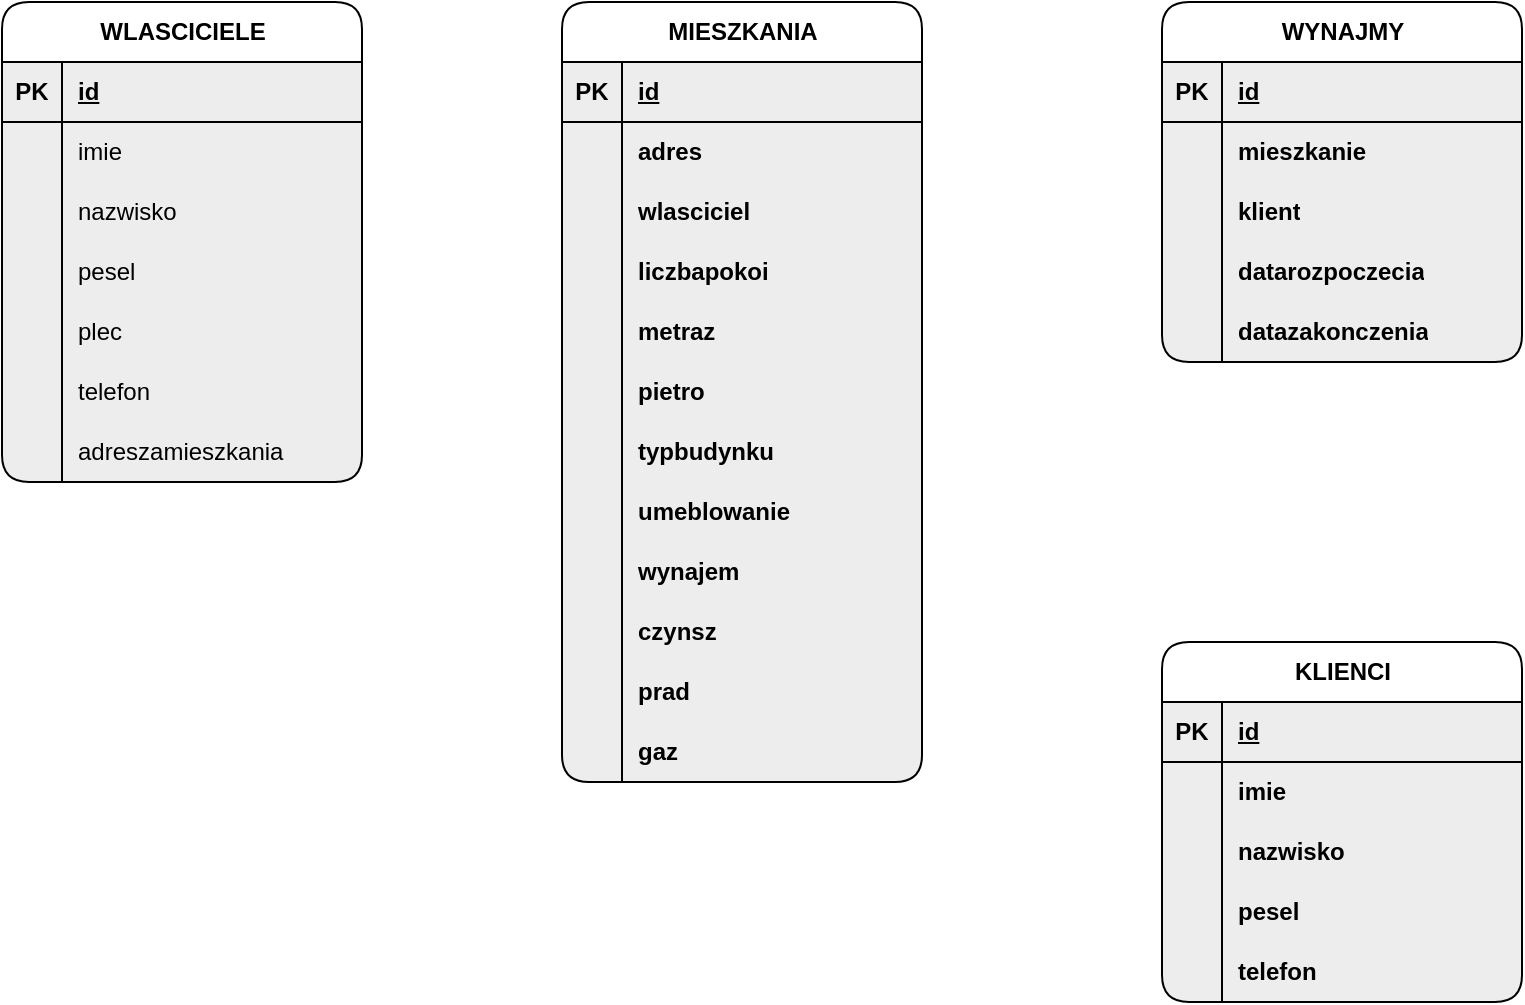 <mxfile version="24.8.8">
  <diagram name="Strona-1" id="fYWe4fWxhQ4K3rVAoaAM">
    <mxGraphModel dx="935" dy="939" grid="1" gridSize="10" guides="1" tooltips="1" connect="1" arrows="1" fold="1" page="1" pageScale="1" pageWidth="827" pageHeight="1169" math="0" shadow="0">
      <root>
        <mxCell id="0" />
        <mxCell id="1" parent="0" />
        <mxCell id="v9sX76WJv8k3gGaXcm15-14" value="WLASCICIELE" style="shape=table;startSize=30;container=1;collapsible=1;childLayout=tableLayout;fixedRows=1;rowLines=0;fontStyle=1;align=center;resizeLast=1;html=1;rounded=1;shadow=0;swimlaneLine=1;swimlaneFillColor=#EDEDED;fillColor=none;" vertex="1" parent="1">
          <mxGeometry x="40" y="40" width="180" height="240" as="geometry" />
        </mxCell>
        <mxCell id="v9sX76WJv8k3gGaXcm15-15" value="" style="shape=tableRow;horizontal=0;startSize=0;swimlaneHead=0;swimlaneBody=0;fillColor=none;collapsible=0;dropTarget=0;points=[[0,0.5],[1,0.5]];portConstraint=eastwest;top=0;left=0;right=0;bottom=1;swimlaneFillColor=#EDEDED;" vertex="1" parent="v9sX76WJv8k3gGaXcm15-14">
          <mxGeometry y="30" width="180" height="30" as="geometry" />
        </mxCell>
        <mxCell id="v9sX76WJv8k3gGaXcm15-16" value="PK" style="shape=partialRectangle;connectable=0;fillColor=none;top=0;left=0;bottom=0;right=0;fontStyle=1;overflow=hidden;whiteSpace=wrap;html=1;swimlaneFillColor=#EDEDED;" vertex="1" parent="v9sX76WJv8k3gGaXcm15-15">
          <mxGeometry width="30" height="30" as="geometry">
            <mxRectangle width="30" height="30" as="alternateBounds" />
          </mxGeometry>
        </mxCell>
        <mxCell id="v9sX76WJv8k3gGaXcm15-17" value="id" style="shape=partialRectangle;connectable=0;fillColor=none;top=0;left=0;bottom=0;right=0;align=left;spacingLeft=6;fontStyle=5;overflow=hidden;whiteSpace=wrap;html=1;swimlaneFillColor=#EDEDED;" vertex="1" parent="v9sX76WJv8k3gGaXcm15-15">
          <mxGeometry x="30" width="150" height="30" as="geometry">
            <mxRectangle width="150" height="30" as="alternateBounds" />
          </mxGeometry>
        </mxCell>
        <mxCell id="v9sX76WJv8k3gGaXcm15-18" value="" style="shape=tableRow;horizontal=0;startSize=0;swimlaneHead=0;swimlaneBody=0;fillColor=none;collapsible=0;dropTarget=0;points=[[0,0.5],[1,0.5]];portConstraint=eastwest;top=0;left=0;right=0;bottom=0;swimlaneFillColor=#EDEDED;" vertex="1" parent="v9sX76WJv8k3gGaXcm15-14">
          <mxGeometry y="60" width="180" height="30" as="geometry" />
        </mxCell>
        <mxCell id="v9sX76WJv8k3gGaXcm15-19" value="" style="shape=partialRectangle;connectable=0;fillColor=none;top=0;left=0;bottom=0;right=0;editable=1;overflow=hidden;whiteSpace=wrap;html=1;swimlaneFillColor=#EDEDED;" vertex="1" parent="v9sX76WJv8k3gGaXcm15-18">
          <mxGeometry width="30" height="30" as="geometry">
            <mxRectangle width="30" height="30" as="alternateBounds" />
          </mxGeometry>
        </mxCell>
        <mxCell id="v9sX76WJv8k3gGaXcm15-20" value="&lt;div&gt;imie&lt;/div&gt;" style="shape=partialRectangle;connectable=0;fillColor=none;top=0;left=0;bottom=0;right=0;align=left;spacingLeft=6;overflow=hidden;whiteSpace=wrap;html=1;swimlaneFillColor=#EDEDED;" vertex="1" parent="v9sX76WJv8k3gGaXcm15-18">
          <mxGeometry x="30" width="150" height="30" as="geometry">
            <mxRectangle width="150" height="30" as="alternateBounds" />
          </mxGeometry>
        </mxCell>
        <mxCell id="v9sX76WJv8k3gGaXcm15-21" value="" style="shape=tableRow;horizontal=0;startSize=0;swimlaneHead=0;swimlaneBody=0;fillColor=none;collapsible=0;dropTarget=0;points=[[0,0.5],[1,0.5]];portConstraint=eastwest;top=0;left=0;right=0;bottom=0;swimlaneFillColor=#EDEDED;" vertex="1" parent="v9sX76WJv8k3gGaXcm15-14">
          <mxGeometry y="90" width="180" height="30" as="geometry" />
        </mxCell>
        <mxCell id="v9sX76WJv8k3gGaXcm15-22" value="" style="shape=partialRectangle;connectable=0;fillColor=none;top=0;left=0;bottom=0;right=0;editable=1;overflow=hidden;whiteSpace=wrap;html=1;swimlaneFillColor=#EDEDED;" vertex="1" parent="v9sX76WJv8k3gGaXcm15-21">
          <mxGeometry width="30" height="30" as="geometry">
            <mxRectangle width="30" height="30" as="alternateBounds" />
          </mxGeometry>
        </mxCell>
        <mxCell id="v9sX76WJv8k3gGaXcm15-23" value="nazwisko" style="shape=partialRectangle;connectable=0;fillColor=none;top=0;left=0;bottom=0;right=0;align=left;spacingLeft=6;overflow=hidden;whiteSpace=wrap;html=1;swimlaneFillColor=#EDEDED;" vertex="1" parent="v9sX76WJv8k3gGaXcm15-21">
          <mxGeometry x="30" width="150" height="30" as="geometry">
            <mxRectangle width="150" height="30" as="alternateBounds" />
          </mxGeometry>
        </mxCell>
        <mxCell id="v9sX76WJv8k3gGaXcm15-42" value="" style="shape=tableRow;horizontal=0;startSize=0;swimlaneHead=0;swimlaneBody=0;fillColor=none;collapsible=0;dropTarget=0;points=[[0,0.5],[1,0.5]];portConstraint=eastwest;top=0;left=0;right=0;bottom=0;swimlaneFillColor=#EDEDED;" vertex="1" parent="v9sX76WJv8k3gGaXcm15-14">
          <mxGeometry y="120" width="180" height="30" as="geometry" />
        </mxCell>
        <mxCell id="v9sX76WJv8k3gGaXcm15-43" value="" style="shape=partialRectangle;connectable=0;fillColor=none;top=0;left=0;bottom=0;right=0;editable=1;overflow=hidden;whiteSpace=wrap;html=1;swimlaneFillColor=#EDEDED;" vertex="1" parent="v9sX76WJv8k3gGaXcm15-42">
          <mxGeometry width="30" height="30" as="geometry">
            <mxRectangle width="30" height="30" as="alternateBounds" />
          </mxGeometry>
        </mxCell>
        <mxCell id="v9sX76WJv8k3gGaXcm15-44" value="pesel" style="shape=partialRectangle;connectable=0;fillColor=none;top=0;left=0;bottom=0;right=0;align=left;spacingLeft=6;overflow=hidden;whiteSpace=wrap;html=1;swimlaneFillColor=#EDEDED;" vertex="1" parent="v9sX76WJv8k3gGaXcm15-42">
          <mxGeometry x="30" width="150" height="30" as="geometry">
            <mxRectangle width="150" height="30" as="alternateBounds" />
          </mxGeometry>
        </mxCell>
        <mxCell id="v9sX76WJv8k3gGaXcm15-45" value="" style="shape=tableRow;horizontal=0;startSize=0;swimlaneHead=0;swimlaneBody=0;fillColor=none;collapsible=0;dropTarget=0;points=[[0,0.5],[1,0.5]];portConstraint=eastwest;top=0;left=0;right=0;bottom=0;swimlaneFillColor=#EDEDED;" vertex="1" parent="v9sX76WJv8k3gGaXcm15-14">
          <mxGeometry y="150" width="180" height="30" as="geometry" />
        </mxCell>
        <mxCell id="v9sX76WJv8k3gGaXcm15-46" value="" style="shape=partialRectangle;connectable=0;fillColor=none;top=0;left=0;bottom=0;right=0;editable=1;overflow=hidden;whiteSpace=wrap;html=1;swimlaneFillColor=#EDEDED;" vertex="1" parent="v9sX76WJv8k3gGaXcm15-45">
          <mxGeometry width="30" height="30" as="geometry">
            <mxRectangle width="30" height="30" as="alternateBounds" />
          </mxGeometry>
        </mxCell>
        <mxCell id="v9sX76WJv8k3gGaXcm15-47" value="plec" style="shape=partialRectangle;connectable=0;fillColor=none;top=0;left=0;bottom=0;right=0;align=left;spacingLeft=6;overflow=hidden;whiteSpace=wrap;html=1;swimlaneFillColor=#EDEDED;" vertex="1" parent="v9sX76WJv8k3gGaXcm15-45">
          <mxGeometry x="30" width="150" height="30" as="geometry">
            <mxRectangle width="150" height="30" as="alternateBounds" />
          </mxGeometry>
        </mxCell>
        <mxCell id="v9sX76WJv8k3gGaXcm15-48" value="" style="shape=tableRow;horizontal=0;startSize=0;swimlaneHead=0;swimlaneBody=0;fillColor=none;collapsible=0;dropTarget=0;points=[[0,0.5],[1,0.5]];portConstraint=eastwest;top=0;left=0;right=0;bottom=0;swimlaneFillColor=#EDEDED;" vertex="1" parent="v9sX76WJv8k3gGaXcm15-14">
          <mxGeometry y="180" width="180" height="30" as="geometry" />
        </mxCell>
        <mxCell id="v9sX76WJv8k3gGaXcm15-49" value="" style="shape=partialRectangle;connectable=0;fillColor=none;top=0;left=0;bottom=0;right=0;editable=1;overflow=hidden;whiteSpace=wrap;html=1;swimlaneFillColor=#EDEDED;" vertex="1" parent="v9sX76WJv8k3gGaXcm15-48">
          <mxGeometry width="30" height="30" as="geometry">
            <mxRectangle width="30" height="30" as="alternateBounds" />
          </mxGeometry>
        </mxCell>
        <mxCell id="v9sX76WJv8k3gGaXcm15-50" value="telefon" style="shape=partialRectangle;connectable=0;fillColor=none;top=0;left=0;bottom=0;right=0;align=left;spacingLeft=6;overflow=hidden;whiteSpace=wrap;html=1;swimlaneFillColor=#EDEDED;" vertex="1" parent="v9sX76WJv8k3gGaXcm15-48">
          <mxGeometry x="30" width="150" height="30" as="geometry">
            <mxRectangle width="150" height="30" as="alternateBounds" />
          </mxGeometry>
        </mxCell>
        <mxCell id="v9sX76WJv8k3gGaXcm15-24" value="" style="shape=tableRow;horizontal=0;startSize=0;swimlaneHead=0;swimlaneBody=0;fillColor=none;collapsible=0;dropTarget=0;points=[[0,0.5],[1,0.5]];portConstraint=eastwest;top=0;left=0;right=0;bottom=0;swimlaneFillColor=#EDEDED;" vertex="1" parent="v9sX76WJv8k3gGaXcm15-14">
          <mxGeometry y="210" width="180" height="30" as="geometry" />
        </mxCell>
        <mxCell id="v9sX76WJv8k3gGaXcm15-25" value="" style="shape=partialRectangle;connectable=0;fillColor=none;top=0;left=0;bottom=0;right=0;editable=1;overflow=hidden;whiteSpace=wrap;html=1;swimlaneFillColor=#EDEDED;" vertex="1" parent="v9sX76WJv8k3gGaXcm15-24">
          <mxGeometry width="30" height="30" as="geometry">
            <mxRectangle width="30" height="30" as="alternateBounds" />
          </mxGeometry>
        </mxCell>
        <mxCell id="v9sX76WJv8k3gGaXcm15-26" value="adreszamieszkania" style="shape=partialRectangle;connectable=0;fillColor=none;top=0;left=0;bottom=0;right=0;align=left;spacingLeft=6;overflow=hidden;whiteSpace=wrap;html=1;swimlaneFillColor=#EDEDED;" vertex="1" parent="v9sX76WJv8k3gGaXcm15-24">
          <mxGeometry x="30" width="150" height="30" as="geometry">
            <mxRectangle width="150" height="30" as="alternateBounds" />
          </mxGeometry>
        </mxCell>
        <mxCell id="v9sX76WJv8k3gGaXcm15-51" value="KLIENCI" style="shape=table;startSize=30;container=1;collapsible=1;childLayout=tableLayout;fixedRows=1;rowLines=0;fontStyle=1;align=center;resizeLast=1;html=1;rounded=1;shadow=0;strokeColor=default;verticalAlign=middle;swimlaneFillColor=#EDEDED;fontFamily=Helvetica;fontSize=12;fontColor=default;fillColor=none;" vertex="1" parent="1">
          <mxGeometry x="620" y="360" width="180" height="180" as="geometry" />
        </mxCell>
        <mxCell id="v9sX76WJv8k3gGaXcm15-52" value="" style="shape=tableRow;horizontal=0;startSize=0;swimlaneHead=0;swimlaneBody=0;fillColor=none;collapsible=0;dropTarget=0;points=[[0,0.5],[1,0.5]];portConstraint=eastwest;top=0;left=0;right=0;bottom=1;rounded=1;shadow=0;strokeColor=default;align=center;verticalAlign=middle;swimlaneFillColor=#EDEDED;fontFamily=Helvetica;fontSize=12;fontColor=default;fontStyle=1;" vertex="1" parent="v9sX76WJv8k3gGaXcm15-51">
          <mxGeometry y="30" width="180" height="30" as="geometry" />
        </mxCell>
        <mxCell id="v9sX76WJv8k3gGaXcm15-53" value="PK" style="shape=partialRectangle;connectable=0;fillColor=none;top=0;left=0;bottom=0;right=0;fontStyle=1;overflow=hidden;whiteSpace=wrap;html=1;rounded=1;shadow=0;strokeColor=default;align=center;verticalAlign=middle;swimlaneFillColor=#EDEDED;fontFamily=Helvetica;fontSize=12;fontColor=default;" vertex="1" parent="v9sX76WJv8k3gGaXcm15-52">
          <mxGeometry width="30" height="30" as="geometry">
            <mxRectangle width="30" height="30" as="alternateBounds" />
          </mxGeometry>
        </mxCell>
        <mxCell id="v9sX76WJv8k3gGaXcm15-54" value="id" style="shape=partialRectangle;connectable=0;fillColor=none;top=0;left=0;bottom=0;right=0;align=left;spacingLeft=6;fontStyle=5;overflow=hidden;whiteSpace=wrap;html=1;rounded=1;shadow=0;strokeColor=default;verticalAlign=middle;swimlaneFillColor=#EDEDED;fontFamily=Helvetica;fontSize=12;fontColor=default;" vertex="1" parent="v9sX76WJv8k3gGaXcm15-52">
          <mxGeometry x="30" width="150" height="30" as="geometry">
            <mxRectangle width="150" height="30" as="alternateBounds" />
          </mxGeometry>
        </mxCell>
        <mxCell id="v9sX76WJv8k3gGaXcm15-55" value="" style="shape=tableRow;horizontal=0;startSize=0;swimlaneHead=0;swimlaneBody=0;fillColor=none;collapsible=0;dropTarget=0;points=[[0,0.5],[1,0.5]];portConstraint=eastwest;top=0;left=0;right=0;bottom=0;rounded=1;shadow=0;strokeColor=default;align=center;verticalAlign=middle;swimlaneFillColor=#EDEDED;fontFamily=Helvetica;fontSize=12;fontColor=default;fontStyle=1;" vertex="1" parent="v9sX76WJv8k3gGaXcm15-51">
          <mxGeometry y="60" width="180" height="30" as="geometry" />
        </mxCell>
        <mxCell id="v9sX76WJv8k3gGaXcm15-56" value="" style="shape=partialRectangle;connectable=0;fillColor=none;top=0;left=0;bottom=0;right=0;editable=1;overflow=hidden;whiteSpace=wrap;html=1;rounded=1;shadow=0;strokeColor=default;align=center;verticalAlign=middle;swimlaneFillColor=#EDEDED;fontFamily=Helvetica;fontSize=12;fontColor=default;fontStyle=1;" vertex="1" parent="v9sX76WJv8k3gGaXcm15-55">
          <mxGeometry width="30" height="30" as="geometry">
            <mxRectangle width="30" height="30" as="alternateBounds" />
          </mxGeometry>
        </mxCell>
        <mxCell id="v9sX76WJv8k3gGaXcm15-57" value="imie" style="shape=partialRectangle;connectable=0;fillColor=none;top=0;left=0;bottom=0;right=0;align=left;spacingLeft=6;overflow=hidden;whiteSpace=wrap;html=1;rounded=1;shadow=0;strokeColor=default;verticalAlign=middle;swimlaneFillColor=#EDEDED;fontFamily=Helvetica;fontSize=12;fontColor=default;fontStyle=1;" vertex="1" parent="v9sX76WJv8k3gGaXcm15-55">
          <mxGeometry x="30" width="150" height="30" as="geometry">
            <mxRectangle width="150" height="30" as="alternateBounds" />
          </mxGeometry>
        </mxCell>
        <mxCell id="v9sX76WJv8k3gGaXcm15-58" value="" style="shape=tableRow;horizontal=0;startSize=0;swimlaneHead=0;swimlaneBody=0;fillColor=none;collapsible=0;dropTarget=0;points=[[0,0.5],[1,0.5]];portConstraint=eastwest;top=0;left=0;right=0;bottom=0;rounded=1;shadow=0;strokeColor=default;align=center;verticalAlign=middle;swimlaneFillColor=#EDEDED;fontFamily=Helvetica;fontSize=12;fontColor=default;fontStyle=1;" vertex="1" parent="v9sX76WJv8k3gGaXcm15-51">
          <mxGeometry y="90" width="180" height="30" as="geometry" />
        </mxCell>
        <mxCell id="v9sX76WJv8k3gGaXcm15-59" value="" style="shape=partialRectangle;connectable=0;fillColor=none;top=0;left=0;bottom=0;right=0;editable=1;overflow=hidden;whiteSpace=wrap;html=1;rounded=1;shadow=0;strokeColor=default;align=center;verticalAlign=middle;swimlaneFillColor=#EDEDED;fontFamily=Helvetica;fontSize=12;fontColor=default;fontStyle=1;" vertex="1" parent="v9sX76WJv8k3gGaXcm15-58">
          <mxGeometry width="30" height="30" as="geometry">
            <mxRectangle width="30" height="30" as="alternateBounds" />
          </mxGeometry>
        </mxCell>
        <mxCell id="v9sX76WJv8k3gGaXcm15-60" value="nazwisko" style="shape=partialRectangle;connectable=0;fillColor=none;top=0;left=0;bottom=0;right=0;align=left;spacingLeft=6;overflow=hidden;whiteSpace=wrap;html=1;rounded=1;shadow=0;strokeColor=default;verticalAlign=middle;swimlaneFillColor=#EDEDED;fontFamily=Helvetica;fontSize=12;fontColor=default;fontStyle=1;" vertex="1" parent="v9sX76WJv8k3gGaXcm15-58">
          <mxGeometry x="30" width="150" height="30" as="geometry">
            <mxRectangle width="150" height="30" as="alternateBounds" />
          </mxGeometry>
        </mxCell>
        <mxCell id="v9sX76WJv8k3gGaXcm15-64" value="" style="shape=tableRow;horizontal=0;startSize=0;swimlaneHead=0;swimlaneBody=0;fillColor=none;collapsible=0;dropTarget=0;points=[[0,0.5],[1,0.5]];portConstraint=eastwest;top=0;left=0;right=0;bottom=0;rounded=1;shadow=0;strokeColor=default;align=center;verticalAlign=middle;swimlaneFillColor=#EDEDED;fontFamily=Helvetica;fontSize=12;fontColor=default;fontStyle=1;" vertex="1" parent="v9sX76WJv8k3gGaXcm15-51">
          <mxGeometry y="120" width="180" height="30" as="geometry" />
        </mxCell>
        <mxCell id="v9sX76WJv8k3gGaXcm15-65" value="" style="shape=partialRectangle;connectable=0;fillColor=none;top=0;left=0;bottom=0;right=0;editable=1;overflow=hidden;whiteSpace=wrap;html=1;rounded=1;shadow=0;strokeColor=default;align=center;verticalAlign=middle;swimlaneFillColor=#EDEDED;fontFamily=Helvetica;fontSize=12;fontColor=default;fontStyle=1;" vertex="1" parent="v9sX76WJv8k3gGaXcm15-64">
          <mxGeometry width="30" height="30" as="geometry">
            <mxRectangle width="30" height="30" as="alternateBounds" />
          </mxGeometry>
        </mxCell>
        <mxCell id="v9sX76WJv8k3gGaXcm15-66" value="pesel" style="shape=partialRectangle;connectable=0;fillColor=none;top=0;left=0;bottom=0;right=0;align=left;spacingLeft=6;overflow=hidden;whiteSpace=wrap;html=1;rounded=1;shadow=0;strokeColor=default;verticalAlign=middle;swimlaneFillColor=#EDEDED;fontFamily=Helvetica;fontSize=12;fontColor=default;fontStyle=1;" vertex="1" parent="v9sX76WJv8k3gGaXcm15-64">
          <mxGeometry x="30" width="150" height="30" as="geometry">
            <mxRectangle width="150" height="30" as="alternateBounds" />
          </mxGeometry>
        </mxCell>
        <mxCell id="v9sX76WJv8k3gGaXcm15-61" value="" style="shape=tableRow;horizontal=0;startSize=0;swimlaneHead=0;swimlaneBody=0;fillColor=none;collapsible=0;dropTarget=0;points=[[0,0.5],[1,0.5]];portConstraint=eastwest;top=0;left=0;right=0;bottom=0;rounded=1;shadow=0;strokeColor=default;align=center;verticalAlign=middle;swimlaneFillColor=#EDEDED;fontFamily=Helvetica;fontSize=12;fontColor=default;fontStyle=1;" vertex="1" parent="v9sX76WJv8k3gGaXcm15-51">
          <mxGeometry y="150" width="180" height="30" as="geometry" />
        </mxCell>
        <mxCell id="v9sX76WJv8k3gGaXcm15-62" value="" style="shape=partialRectangle;connectable=0;fillColor=none;top=0;left=0;bottom=0;right=0;editable=1;overflow=hidden;whiteSpace=wrap;html=1;rounded=1;shadow=0;strokeColor=default;align=center;verticalAlign=middle;swimlaneFillColor=#EDEDED;fontFamily=Helvetica;fontSize=12;fontColor=default;fontStyle=1;" vertex="1" parent="v9sX76WJv8k3gGaXcm15-61">
          <mxGeometry width="30" height="30" as="geometry">
            <mxRectangle width="30" height="30" as="alternateBounds" />
          </mxGeometry>
        </mxCell>
        <mxCell id="v9sX76WJv8k3gGaXcm15-63" value="telefon" style="shape=partialRectangle;connectable=0;fillColor=none;top=0;left=0;bottom=0;right=0;align=left;spacingLeft=6;overflow=hidden;whiteSpace=wrap;html=1;rounded=1;shadow=0;strokeColor=default;verticalAlign=middle;swimlaneFillColor=#EDEDED;fontFamily=Helvetica;fontSize=12;fontColor=default;fontStyle=1;" vertex="1" parent="v9sX76WJv8k3gGaXcm15-61">
          <mxGeometry x="30" width="150" height="30" as="geometry">
            <mxRectangle width="150" height="30" as="alternateBounds" />
          </mxGeometry>
        </mxCell>
        <mxCell id="v9sX76WJv8k3gGaXcm15-123" value="MIESZKANIA" style="shape=table;startSize=30;container=1;collapsible=1;childLayout=tableLayout;fixedRows=1;rowLines=0;fontStyle=1;align=center;resizeLast=1;html=1;rounded=1;shadow=0;strokeColor=default;verticalAlign=middle;swimlaneFillColor=#EDEDED;fontFamily=Helvetica;fontSize=12;fontColor=default;fillColor=none;" vertex="1" parent="1">
          <mxGeometry x="320" y="40" width="180" height="390" as="geometry" />
        </mxCell>
        <mxCell id="v9sX76WJv8k3gGaXcm15-124" value="" style="shape=tableRow;horizontal=0;startSize=0;swimlaneHead=0;swimlaneBody=0;fillColor=none;collapsible=0;dropTarget=0;points=[[0,0.5],[1,0.5]];portConstraint=eastwest;top=0;left=0;right=0;bottom=1;rounded=1;shadow=0;strokeColor=default;align=center;verticalAlign=middle;swimlaneFillColor=#EDEDED;fontFamily=Helvetica;fontSize=12;fontColor=default;fontStyle=1;" vertex="1" parent="v9sX76WJv8k3gGaXcm15-123">
          <mxGeometry y="30" width="180" height="30" as="geometry" />
        </mxCell>
        <mxCell id="v9sX76WJv8k3gGaXcm15-125" value="PK" style="shape=partialRectangle;connectable=0;fillColor=none;top=0;left=0;bottom=0;right=0;fontStyle=1;overflow=hidden;whiteSpace=wrap;html=1;rounded=1;shadow=0;strokeColor=default;align=center;verticalAlign=middle;swimlaneFillColor=#EDEDED;fontFamily=Helvetica;fontSize=12;fontColor=default;" vertex="1" parent="v9sX76WJv8k3gGaXcm15-124">
          <mxGeometry width="30" height="30" as="geometry">
            <mxRectangle width="30" height="30" as="alternateBounds" />
          </mxGeometry>
        </mxCell>
        <mxCell id="v9sX76WJv8k3gGaXcm15-126" value="id" style="shape=partialRectangle;connectable=0;fillColor=none;top=0;left=0;bottom=0;right=0;align=left;spacingLeft=6;fontStyle=5;overflow=hidden;whiteSpace=wrap;html=1;rounded=1;shadow=0;strokeColor=default;verticalAlign=middle;swimlaneFillColor=#EDEDED;fontFamily=Helvetica;fontSize=12;fontColor=default;" vertex="1" parent="v9sX76WJv8k3gGaXcm15-124">
          <mxGeometry x="30" width="150" height="30" as="geometry">
            <mxRectangle width="150" height="30" as="alternateBounds" />
          </mxGeometry>
        </mxCell>
        <mxCell id="v9sX76WJv8k3gGaXcm15-127" value="" style="shape=tableRow;horizontal=0;startSize=0;swimlaneHead=0;swimlaneBody=0;fillColor=none;collapsible=0;dropTarget=0;points=[[0,0.5],[1,0.5]];portConstraint=eastwest;top=0;left=0;right=0;bottom=0;rounded=1;shadow=0;strokeColor=default;align=center;verticalAlign=middle;swimlaneFillColor=#EDEDED;fontFamily=Helvetica;fontSize=12;fontColor=default;fontStyle=1;" vertex="1" parent="v9sX76WJv8k3gGaXcm15-123">
          <mxGeometry y="60" width="180" height="30" as="geometry" />
        </mxCell>
        <mxCell id="v9sX76WJv8k3gGaXcm15-128" value="" style="shape=partialRectangle;connectable=0;fillColor=none;top=0;left=0;bottom=0;right=0;editable=1;overflow=hidden;whiteSpace=wrap;html=1;rounded=1;shadow=0;strokeColor=default;align=center;verticalAlign=middle;swimlaneFillColor=#EDEDED;fontFamily=Helvetica;fontSize=12;fontColor=default;fontStyle=1;" vertex="1" parent="v9sX76WJv8k3gGaXcm15-127">
          <mxGeometry width="30" height="30" as="geometry">
            <mxRectangle width="30" height="30" as="alternateBounds" />
          </mxGeometry>
        </mxCell>
        <mxCell id="v9sX76WJv8k3gGaXcm15-129" value="adres" style="shape=partialRectangle;connectable=0;fillColor=none;top=0;left=0;bottom=0;right=0;align=left;spacingLeft=6;overflow=hidden;whiteSpace=wrap;html=1;rounded=1;shadow=0;strokeColor=default;verticalAlign=middle;swimlaneFillColor=#EDEDED;fontFamily=Helvetica;fontSize=12;fontColor=default;fontStyle=1;" vertex="1" parent="v9sX76WJv8k3gGaXcm15-127">
          <mxGeometry x="30" width="150" height="30" as="geometry">
            <mxRectangle width="150" height="30" as="alternateBounds" />
          </mxGeometry>
        </mxCell>
        <mxCell id="v9sX76WJv8k3gGaXcm15-174" value="" style="shape=tableRow;horizontal=0;startSize=0;swimlaneHead=0;swimlaneBody=0;fillColor=none;collapsible=0;dropTarget=0;points=[[0,0.5],[1,0.5]];portConstraint=eastwest;top=0;left=0;right=0;bottom=0;rounded=1;shadow=0;strokeColor=default;align=center;verticalAlign=middle;swimlaneFillColor=#EDEDED;fontFamily=Helvetica;fontSize=12;fontColor=default;fontStyle=1;" vertex="1" parent="v9sX76WJv8k3gGaXcm15-123">
          <mxGeometry y="90" width="180" height="30" as="geometry" />
        </mxCell>
        <mxCell id="v9sX76WJv8k3gGaXcm15-175" value="" style="shape=partialRectangle;connectable=0;fillColor=none;top=0;left=0;bottom=0;right=0;editable=1;overflow=hidden;whiteSpace=wrap;html=1;rounded=1;shadow=0;strokeColor=default;align=center;verticalAlign=middle;swimlaneFillColor=#EDEDED;fontFamily=Helvetica;fontSize=12;fontColor=default;fontStyle=1;" vertex="1" parent="v9sX76WJv8k3gGaXcm15-174">
          <mxGeometry width="30" height="30" as="geometry">
            <mxRectangle width="30" height="30" as="alternateBounds" />
          </mxGeometry>
        </mxCell>
        <mxCell id="v9sX76WJv8k3gGaXcm15-176" value="wlasciciel" style="shape=partialRectangle;connectable=0;fillColor=none;top=0;left=0;bottom=0;right=0;align=left;spacingLeft=6;overflow=hidden;whiteSpace=wrap;html=1;rounded=1;shadow=0;strokeColor=default;verticalAlign=middle;swimlaneFillColor=#EDEDED;fontFamily=Helvetica;fontSize=12;fontColor=default;fontStyle=1;" vertex="1" parent="v9sX76WJv8k3gGaXcm15-174">
          <mxGeometry x="30" width="150" height="30" as="geometry">
            <mxRectangle width="150" height="30" as="alternateBounds" />
          </mxGeometry>
        </mxCell>
        <mxCell id="v9sX76WJv8k3gGaXcm15-130" value="" style="shape=tableRow;horizontal=0;startSize=0;swimlaneHead=0;swimlaneBody=0;fillColor=none;collapsible=0;dropTarget=0;points=[[0,0.5],[1,0.5]];portConstraint=eastwest;top=0;left=0;right=0;bottom=0;rounded=1;shadow=0;strokeColor=default;align=center;verticalAlign=middle;swimlaneFillColor=#EDEDED;fontFamily=Helvetica;fontSize=12;fontColor=default;fontStyle=1;" vertex="1" parent="v9sX76WJv8k3gGaXcm15-123">
          <mxGeometry y="120" width="180" height="30" as="geometry" />
        </mxCell>
        <mxCell id="v9sX76WJv8k3gGaXcm15-131" value="" style="shape=partialRectangle;connectable=0;fillColor=none;top=0;left=0;bottom=0;right=0;editable=1;overflow=hidden;whiteSpace=wrap;html=1;rounded=1;shadow=0;strokeColor=default;align=center;verticalAlign=middle;swimlaneFillColor=#EDEDED;fontFamily=Helvetica;fontSize=12;fontColor=default;fontStyle=1;" vertex="1" parent="v9sX76WJv8k3gGaXcm15-130">
          <mxGeometry width="30" height="30" as="geometry">
            <mxRectangle width="30" height="30" as="alternateBounds" />
          </mxGeometry>
        </mxCell>
        <mxCell id="v9sX76WJv8k3gGaXcm15-132" value="liczbapokoi" style="shape=partialRectangle;connectable=0;fillColor=none;top=0;left=0;bottom=0;right=0;align=left;spacingLeft=6;overflow=hidden;whiteSpace=wrap;html=1;rounded=1;shadow=0;strokeColor=default;verticalAlign=middle;swimlaneFillColor=#EDEDED;fontFamily=Helvetica;fontSize=12;fontColor=default;fontStyle=1;" vertex="1" parent="v9sX76WJv8k3gGaXcm15-130">
          <mxGeometry x="30" width="150" height="30" as="geometry">
            <mxRectangle width="150" height="30" as="alternateBounds" />
          </mxGeometry>
        </mxCell>
        <mxCell id="v9sX76WJv8k3gGaXcm15-133" value="" style="shape=tableRow;horizontal=0;startSize=0;swimlaneHead=0;swimlaneBody=0;fillColor=none;collapsible=0;dropTarget=0;points=[[0,0.5],[1,0.5]];portConstraint=eastwest;top=0;left=0;right=0;bottom=0;rounded=1;shadow=0;strokeColor=default;align=center;verticalAlign=middle;swimlaneFillColor=#EDEDED;fontFamily=Helvetica;fontSize=12;fontColor=default;fontStyle=1;" vertex="1" parent="v9sX76WJv8k3gGaXcm15-123">
          <mxGeometry y="150" width="180" height="30" as="geometry" />
        </mxCell>
        <mxCell id="v9sX76WJv8k3gGaXcm15-134" value="" style="shape=partialRectangle;connectable=0;fillColor=none;top=0;left=0;bottom=0;right=0;editable=1;overflow=hidden;whiteSpace=wrap;html=1;rounded=1;shadow=0;strokeColor=default;align=center;verticalAlign=middle;swimlaneFillColor=#EDEDED;fontFamily=Helvetica;fontSize=12;fontColor=default;fontStyle=1;" vertex="1" parent="v9sX76WJv8k3gGaXcm15-133">
          <mxGeometry width="30" height="30" as="geometry">
            <mxRectangle width="30" height="30" as="alternateBounds" />
          </mxGeometry>
        </mxCell>
        <mxCell id="v9sX76WJv8k3gGaXcm15-135" value="metraz" style="shape=partialRectangle;connectable=0;fillColor=none;top=0;left=0;bottom=0;right=0;align=left;spacingLeft=6;overflow=hidden;whiteSpace=wrap;html=1;rounded=1;shadow=0;strokeColor=default;verticalAlign=middle;swimlaneFillColor=#EDEDED;fontFamily=Helvetica;fontSize=12;fontColor=default;fontStyle=1;" vertex="1" parent="v9sX76WJv8k3gGaXcm15-133">
          <mxGeometry x="30" width="150" height="30" as="geometry">
            <mxRectangle width="150" height="30" as="alternateBounds" />
          </mxGeometry>
        </mxCell>
        <mxCell id="v9sX76WJv8k3gGaXcm15-137" value="" style="shape=tableRow;horizontal=0;startSize=0;swimlaneHead=0;swimlaneBody=0;fillColor=none;collapsible=0;dropTarget=0;points=[[0,0.5],[1,0.5]];portConstraint=eastwest;top=0;left=0;right=0;bottom=0;rounded=1;shadow=0;strokeColor=default;align=center;verticalAlign=middle;swimlaneFillColor=#EDEDED;fontFamily=Helvetica;fontSize=12;fontColor=default;fontStyle=1;" vertex="1" parent="v9sX76WJv8k3gGaXcm15-123">
          <mxGeometry y="180" width="180" height="30" as="geometry" />
        </mxCell>
        <mxCell id="v9sX76WJv8k3gGaXcm15-138" value="" style="shape=partialRectangle;connectable=0;fillColor=none;top=0;left=0;bottom=0;right=0;editable=1;overflow=hidden;whiteSpace=wrap;html=1;rounded=1;shadow=0;strokeColor=default;align=center;verticalAlign=middle;swimlaneFillColor=#EDEDED;fontFamily=Helvetica;fontSize=12;fontColor=default;fontStyle=1;" vertex="1" parent="v9sX76WJv8k3gGaXcm15-137">
          <mxGeometry width="30" height="30" as="geometry">
            <mxRectangle width="30" height="30" as="alternateBounds" />
          </mxGeometry>
        </mxCell>
        <mxCell id="v9sX76WJv8k3gGaXcm15-139" value="pietro" style="shape=partialRectangle;connectable=0;fillColor=none;top=0;left=0;bottom=0;right=0;align=left;spacingLeft=6;overflow=hidden;whiteSpace=wrap;html=1;rounded=1;shadow=0;strokeColor=default;verticalAlign=middle;swimlaneFillColor=#EDEDED;fontFamily=Helvetica;fontSize=12;fontColor=default;fontStyle=1;" vertex="1" parent="v9sX76WJv8k3gGaXcm15-137">
          <mxGeometry x="30" width="150" height="30" as="geometry">
            <mxRectangle width="150" height="30" as="alternateBounds" />
          </mxGeometry>
        </mxCell>
        <mxCell id="v9sX76WJv8k3gGaXcm15-140" value="" style="shape=tableRow;horizontal=0;startSize=0;swimlaneHead=0;swimlaneBody=0;fillColor=none;collapsible=0;dropTarget=0;points=[[0,0.5],[1,0.5]];portConstraint=eastwest;top=0;left=0;right=0;bottom=0;rounded=1;shadow=0;strokeColor=default;align=center;verticalAlign=middle;swimlaneFillColor=#EDEDED;fontFamily=Helvetica;fontSize=12;fontColor=default;fontStyle=1;" vertex="1" parent="v9sX76WJv8k3gGaXcm15-123">
          <mxGeometry y="210" width="180" height="30" as="geometry" />
        </mxCell>
        <mxCell id="v9sX76WJv8k3gGaXcm15-141" value="" style="shape=partialRectangle;connectable=0;fillColor=none;top=0;left=0;bottom=0;right=0;editable=1;overflow=hidden;whiteSpace=wrap;html=1;rounded=1;shadow=0;strokeColor=default;align=center;verticalAlign=middle;swimlaneFillColor=#EDEDED;fontFamily=Helvetica;fontSize=12;fontColor=default;fontStyle=1;" vertex="1" parent="v9sX76WJv8k3gGaXcm15-140">
          <mxGeometry width="30" height="30" as="geometry">
            <mxRectangle width="30" height="30" as="alternateBounds" />
          </mxGeometry>
        </mxCell>
        <mxCell id="v9sX76WJv8k3gGaXcm15-142" value="typbudynku" style="shape=partialRectangle;connectable=0;fillColor=none;top=0;left=0;bottom=0;right=0;align=left;spacingLeft=6;overflow=hidden;whiteSpace=wrap;html=1;rounded=1;shadow=0;strokeColor=default;verticalAlign=middle;swimlaneFillColor=#EDEDED;fontFamily=Helvetica;fontSize=12;fontColor=default;fontStyle=1;" vertex="1" parent="v9sX76WJv8k3gGaXcm15-140">
          <mxGeometry x="30" width="150" height="30" as="geometry">
            <mxRectangle width="150" height="30" as="alternateBounds" />
          </mxGeometry>
        </mxCell>
        <mxCell id="v9sX76WJv8k3gGaXcm15-143" value="" style="shape=tableRow;horizontal=0;startSize=0;swimlaneHead=0;swimlaneBody=0;fillColor=none;collapsible=0;dropTarget=0;points=[[0,0.5],[1,0.5]];portConstraint=eastwest;top=0;left=0;right=0;bottom=0;rounded=1;shadow=0;strokeColor=default;align=center;verticalAlign=middle;swimlaneFillColor=#EDEDED;fontFamily=Helvetica;fontSize=12;fontColor=default;fontStyle=1;" vertex="1" parent="v9sX76WJv8k3gGaXcm15-123">
          <mxGeometry y="240" width="180" height="30" as="geometry" />
        </mxCell>
        <mxCell id="v9sX76WJv8k3gGaXcm15-144" value="" style="shape=partialRectangle;connectable=0;fillColor=none;top=0;left=0;bottom=0;right=0;editable=1;overflow=hidden;whiteSpace=wrap;html=1;rounded=1;shadow=0;strokeColor=default;align=center;verticalAlign=middle;swimlaneFillColor=#EDEDED;fontFamily=Helvetica;fontSize=12;fontColor=default;fontStyle=1;" vertex="1" parent="v9sX76WJv8k3gGaXcm15-143">
          <mxGeometry width="30" height="30" as="geometry">
            <mxRectangle width="30" height="30" as="alternateBounds" />
          </mxGeometry>
        </mxCell>
        <mxCell id="v9sX76WJv8k3gGaXcm15-145" value="umeblowanie" style="shape=partialRectangle;connectable=0;fillColor=none;top=0;left=0;bottom=0;right=0;align=left;spacingLeft=6;overflow=hidden;whiteSpace=wrap;html=1;rounded=1;shadow=0;strokeColor=default;verticalAlign=middle;swimlaneFillColor=#EDEDED;fontFamily=Helvetica;fontSize=12;fontColor=default;fontStyle=1;" vertex="1" parent="v9sX76WJv8k3gGaXcm15-143">
          <mxGeometry x="30" width="150" height="30" as="geometry">
            <mxRectangle width="150" height="30" as="alternateBounds" />
          </mxGeometry>
        </mxCell>
        <mxCell id="v9sX76WJv8k3gGaXcm15-146" value="" style="shape=tableRow;horizontal=0;startSize=0;swimlaneHead=0;swimlaneBody=0;fillColor=none;collapsible=0;dropTarget=0;points=[[0,0.5],[1,0.5]];portConstraint=eastwest;top=0;left=0;right=0;bottom=0;rounded=1;shadow=0;strokeColor=default;align=center;verticalAlign=middle;swimlaneFillColor=#EDEDED;fontFamily=Helvetica;fontSize=12;fontColor=default;fontStyle=1;" vertex="1" parent="v9sX76WJv8k3gGaXcm15-123">
          <mxGeometry y="270" width="180" height="30" as="geometry" />
        </mxCell>
        <mxCell id="v9sX76WJv8k3gGaXcm15-147" value="" style="shape=partialRectangle;connectable=0;fillColor=none;top=0;left=0;bottom=0;right=0;editable=1;overflow=hidden;whiteSpace=wrap;html=1;rounded=1;shadow=0;strokeColor=default;align=center;verticalAlign=middle;swimlaneFillColor=#EDEDED;fontFamily=Helvetica;fontSize=12;fontColor=default;fontStyle=1;" vertex="1" parent="v9sX76WJv8k3gGaXcm15-146">
          <mxGeometry width="30" height="30" as="geometry">
            <mxRectangle width="30" height="30" as="alternateBounds" />
          </mxGeometry>
        </mxCell>
        <mxCell id="v9sX76WJv8k3gGaXcm15-148" value="wynajem" style="shape=partialRectangle;connectable=0;fillColor=none;top=0;left=0;bottom=0;right=0;align=left;spacingLeft=6;overflow=hidden;whiteSpace=wrap;html=1;rounded=1;shadow=0;strokeColor=default;verticalAlign=middle;swimlaneFillColor=#EDEDED;fontFamily=Helvetica;fontSize=12;fontColor=default;fontStyle=1;" vertex="1" parent="v9sX76WJv8k3gGaXcm15-146">
          <mxGeometry x="30" width="150" height="30" as="geometry">
            <mxRectangle width="150" height="30" as="alternateBounds" />
          </mxGeometry>
        </mxCell>
        <mxCell id="v9sX76WJv8k3gGaXcm15-149" value="" style="shape=tableRow;horizontal=0;startSize=0;swimlaneHead=0;swimlaneBody=0;fillColor=none;collapsible=0;dropTarget=0;points=[[0,0.5],[1,0.5]];portConstraint=eastwest;top=0;left=0;right=0;bottom=0;rounded=1;shadow=0;strokeColor=default;align=center;verticalAlign=middle;swimlaneFillColor=#EDEDED;fontFamily=Helvetica;fontSize=12;fontColor=default;fontStyle=1;" vertex="1" parent="v9sX76WJv8k3gGaXcm15-123">
          <mxGeometry y="300" width="180" height="30" as="geometry" />
        </mxCell>
        <mxCell id="v9sX76WJv8k3gGaXcm15-150" value="" style="shape=partialRectangle;connectable=0;fillColor=none;top=0;left=0;bottom=0;right=0;editable=1;overflow=hidden;whiteSpace=wrap;html=1;rounded=1;shadow=0;strokeColor=default;align=center;verticalAlign=middle;swimlaneFillColor=#EDEDED;fontFamily=Helvetica;fontSize=12;fontColor=default;fontStyle=1;" vertex="1" parent="v9sX76WJv8k3gGaXcm15-149">
          <mxGeometry width="30" height="30" as="geometry">
            <mxRectangle width="30" height="30" as="alternateBounds" />
          </mxGeometry>
        </mxCell>
        <mxCell id="v9sX76WJv8k3gGaXcm15-151" value="czynsz" style="shape=partialRectangle;connectable=0;fillColor=none;top=0;left=0;bottom=0;right=0;align=left;spacingLeft=6;overflow=hidden;whiteSpace=wrap;html=1;rounded=1;shadow=0;strokeColor=default;verticalAlign=middle;swimlaneFillColor=#EDEDED;fontFamily=Helvetica;fontSize=12;fontColor=default;fontStyle=1;" vertex="1" parent="v9sX76WJv8k3gGaXcm15-149">
          <mxGeometry x="30" width="150" height="30" as="geometry">
            <mxRectangle width="150" height="30" as="alternateBounds" />
          </mxGeometry>
        </mxCell>
        <mxCell id="v9sX76WJv8k3gGaXcm15-152" value="" style="shape=tableRow;horizontal=0;startSize=0;swimlaneHead=0;swimlaneBody=0;fillColor=none;collapsible=0;dropTarget=0;points=[[0,0.5],[1,0.5]];portConstraint=eastwest;top=0;left=0;right=0;bottom=0;rounded=1;shadow=0;strokeColor=default;align=center;verticalAlign=middle;swimlaneFillColor=#EDEDED;fontFamily=Helvetica;fontSize=12;fontColor=default;fontStyle=1;" vertex="1" parent="v9sX76WJv8k3gGaXcm15-123">
          <mxGeometry y="330" width="180" height="30" as="geometry" />
        </mxCell>
        <mxCell id="v9sX76WJv8k3gGaXcm15-153" value="" style="shape=partialRectangle;connectable=0;fillColor=none;top=0;left=0;bottom=0;right=0;editable=1;overflow=hidden;whiteSpace=wrap;html=1;rounded=1;shadow=0;strokeColor=default;align=center;verticalAlign=middle;swimlaneFillColor=#EDEDED;fontFamily=Helvetica;fontSize=12;fontColor=default;fontStyle=1;" vertex="1" parent="v9sX76WJv8k3gGaXcm15-152">
          <mxGeometry width="30" height="30" as="geometry">
            <mxRectangle width="30" height="30" as="alternateBounds" />
          </mxGeometry>
        </mxCell>
        <mxCell id="v9sX76WJv8k3gGaXcm15-154" value="prad" style="shape=partialRectangle;connectable=0;fillColor=none;top=0;left=0;bottom=0;right=0;align=left;spacingLeft=6;overflow=hidden;whiteSpace=wrap;html=1;rounded=1;shadow=0;strokeColor=default;verticalAlign=middle;swimlaneFillColor=#EDEDED;fontFamily=Helvetica;fontSize=12;fontColor=default;fontStyle=1;" vertex="1" parent="v9sX76WJv8k3gGaXcm15-152">
          <mxGeometry x="30" width="150" height="30" as="geometry">
            <mxRectangle width="150" height="30" as="alternateBounds" />
          </mxGeometry>
        </mxCell>
        <mxCell id="v9sX76WJv8k3gGaXcm15-155" value="" style="shape=tableRow;horizontal=0;startSize=0;swimlaneHead=0;swimlaneBody=0;fillColor=none;collapsible=0;dropTarget=0;points=[[0,0.5],[1,0.5]];portConstraint=eastwest;top=0;left=0;right=0;bottom=0;rounded=1;shadow=0;strokeColor=default;align=center;verticalAlign=middle;swimlaneFillColor=#EDEDED;fontFamily=Helvetica;fontSize=12;fontColor=default;fontStyle=1;" vertex="1" parent="v9sX76WJv8k3gGaXcm15-123">
          <mxGeometry y="360" width="180" height="30" as="geometry" />
        </mxCell>
        <mxCell id="v9sX76WJv8k3gGaXcm15-156" value="" style="shape=partialRectangle;connectable=0;fillColor=none;top=0;left=0;bottom=0;right=0;editable=1;overflow=hidden;whiteSpace=wrap;html=1;rounded=1;shadow=0;strokeColor=default;align=center;verticalAlign=middle;swimlaneFillColor=#EDEDED;fontFamily=Helvetica;fontSize=12;fontColor=default;fontStyle=1;" vertex="1" parent="v9sX76WJv8k3gGaXcm15-155">
          <mxGeometry width="30" height="30" as="geometry">
            <mxRectangle width="30" height="30" as="alternateBounds" />
          </mxGeometry>
        </mxCell>
        <mxCell id="v9sX76WJv8k3gGaXcm15-157" value="gaz" style="shape=partialRectangle;connectable=0;fillColor=none;top=0;left=0;bottom=0;right=0;align=left;spacingLeft=6;overflow=hidden;whiteSpace=wrap;html=1;rounded=1;shadow=0;strokeColor=default;verticalAlign=middle;swimlaneFillColor=#EDEDED;fontFamily=Helvetica;fontSize=12;fontColor=default;fontStyle=1;" vertex="1" parent="v9sX76WJv8k3gGaXcm15-155">
          <mxGeometry x="30" width="150" height="30" as="geometry">
            <mxRectangle width="150" height="30" as="alternateBounds" />
          </mxGeometry>
        </mxCell>
        <mxCell id="v9sX76WJv8k3gGaXcm15-158" value="WYNAJMY" style="shape=table;startSize=30;container=1;collapsible=1;childLayout=tableLayout;fixedRows=1;rowLines=0;fontStyle=1;align=center;resizeLast=1;html=1;rounded=1;shadow=0;strokeColor=default;verticalAlign=middle;swimlaneFillColor=#EDEDED;fontFamily=Helvetica;fontSize=12;fontColor=default;fillColor=none;" vertex="1" parent="1">
          <mxGeometry x="620" y="40" width="180" height="180" as="geometry" />
        </mxCell>
        <mxCell id="v9sX76WJv8k3gGaXcm15-159" value="" style="shape=tableRow;horizontal=0;startSize=0;swimlaneHead=0;swimlaneBody=0;fillColor=none;collapsible=0;dropTarget=0;points=[[0,0.5],[1,0.5]];portConstraint=eastwest;top=0;left=0;right=0;bottom=1;rounded=1;shadow=0;strokeColor=default;align=center;verticalAlign=middle;swimlaneFillColor=#EDEDED;fontFamily=Helvetica;fontSize=12;fontColor=default;fontStyle=1;" vertex="1" parent="v9sX76WJv8k3gGaXcm15-158">
          <mxGeometry y="30" width="180" height="30" as="geometry" />
        </mxCell>
        <mxCell id="v9sX76WJv8k3gGaXcm15-160" value="PK" style="shape=partialRectangle;connectable=0;fillColor=none;top=0;left=0;bottom=0;right=0;fontStyle=1;overflow=hidden;whiteSpace=wrap;html=1;rounded=1;shadow=0;strokeColor=default;align=center;verticalAlign=middle;swimlaneFillColor=#EDEDED;fontFamily=Helvetica;fontSize=12;fontColor=default;" vertex="1" parent="v9sX76WJv8k3gGaXcm15-159">
          <mxGeometry width="30" height="30" as="geometry">
            <mxRectangle width="30" height="30" as="alternateBounds" />
          </mxGeometry>
        </mxCell>
        <mxCell id="v9sX76WJv8k3gGaXcm15-161" value="id" style="shape=partialRectangle;connectable=0;fillColor=none;top=0;left=0;bottom=0;right=0;align=left;spacingLeft=6;fontStyle=5;overflow=hidden;whiteSpace=wrap;html=1;rounded=1;shadow=0;strokeColor=default;verticalAlign=middle;swimlaneFillColor=#EDEDED;fontFamily=Helvetica;fontSize=12;fontColor=default;" vertex="1" parent="v9sX76WJv8k3gGaXcm15-159">
          <mxGeometry x="30" width="150" height="30" as="geometry">
            <mxRectangle width="150" height="30" as="alternateBounds" />
          </mxGeometry>
        </mxCell>
        <mxCell id="v9sX76WJv8k3gGaXcm15-162" value="" style="shape=tableRow;horizontal=0;startSize=0;swimlaneHead=0;swimlaneBody=0;fillColor=none;collapsible=0;dropTarget=0;points=[[0,0.5],[1,0.5]];portConstraint=eastwest;top=0;left=0;right=0;bottom=0;rounded=1;shadow=0;strokeColor=default;align=center;verticalAlign=middle;swimlaneFillColor=#EDEDED;fontFamily=Helvetica;fontSize=12;fontColor=default;fontStyle=1;" vertex="1" parent="v9sX76WJv8k3gGaXcm15-158">
          <mxGeometry y="60" width="180" height="30" as="geometry" />
        </mxCell>
        <mxCell id="v9sX76WJv8k3gGaXcm15-163" value="" style="shape=partialRectangle;connectable=0;fillColor=none;top=0;left=0;bottom=0;right=0;editable=1;overflow=hidden;whiteSpace=wrap;html=1;rounded=1;shadow=0;strokeColor=default;align=center;verticalAlign=middle;swimlaneFillColor=#EDEDED;fontFamily=Helvetica;fontSize=12;fontColor=default;fontStyle=1;" vertex="1" parent="v9sX76WJv8k3gGaXcm15-162">
          <mxGeometry width="30" height="30" as="geometry">
            <mxRectangle width="30" height="30" as="alternateBounds" />
          </mxGeometry>
        </mxCell>
        <mxCell id="v9sX76WJv8k3gGaXcm15-164" value="mieszkanie" style="shape=partialRectangle;connectable=0;fillColor=none;top=0;left=0;bottom=0;right=0;align=left;spacingLeft=6;overflow=hidden;whiteSpace=wrap;html=1;rounded=1;shadow=0;strokeColor=default;verticalAlign=middle;swimlaneFillColor=#EDEDED;fontFamily=Helvetica;fontSize=12;fontColor=default;fontStyle=1;" vertex="1" parent="v9sX76WJv8k3gGaXcm15-162">
          <mxGeometry x="30" width="150" height="30" as="geometry">
            <mxRectangle width="150" height="30" as="alternateBounds" />
          </mxGeometry>
        </mxCell>
        <mxCell id="v9sX76WJv8k3gGaXcm15-165" value="" style="shape=tableRow;horizontal=0;startSize=0;swimlaneHead=0;swimlaneBody=0;fillColor=none;collapsible=0;dropTarget=0;points=[[0,0.5],[1,0.5]];portConstraint=eastwest;top=0;left=0;right=0;bottom=0;rounded=1;shadow=0;strokeColor=default;align=center;verticalAlign=middle;swimlaneFillColor=#EDEDED;fontFamily=Helvetica;fontSize=12;fontColor=default;fontStyle=1;" vertex="1" parent="v9sX76WJv8k3gGaXcm15-158">
          <mxGeometry y="90" width="180" height="30" as="geometry" />
        </mxCell>
        <mxCell id="v9sX76WJv8k3gGaXcm15-166" value="" style="shape=partialRectangle;connectable=0;fillColor=none;top=0;left=0;bottom=0;right=0;editable=1;overflow=hidden;whiteSpace=wrap;html=1;rounded=1;shadow=0;strokeColor=default;align=center;verticalAlign=middle;swimlaneFillColor=#EDEDED;fontFamily=Helvetica;fontSize=12;fontColor=default;fontStyle=1;" vertex="1" parent="v9sX76WJv8k3gGaXcm15-165">
          <mxGeometry width="30" height="30" as="geometry">
            <mxRectangle width="30" height="30" as="alternateBounds" />
          </mxGeometry>
        </mxCell>
        <mxCell id="v9sX76WJv8k3gGaXcm15-167" value="klient" style="shape=partialRectangle;connectable=0;fillColor=none;top=0;left=0;bottom=0;right=0;align=left;spacingLeft=6;overflow=hidden;whiteSpace=wrap;html=1;rounded=1;shadow=0;strokeColor=default;verticalAlign=middle;swimlaneFillColor=#EDEDED;fontFamily=Helvetica;fontSize=12;fontColor=default;fontStyle=1;" vertex="1" parent="v9sX76WJv8k3gGaXcm15-165">
          <mxGeometry x="30" width="150" height="30" as="geometry">
            <mxRectangle width="150" height="30" as="alternateBounds" />
          </mxGeometry>
        </mxCell>
        <mxCell id="v9sX76WJv8k3gGaXcm15-168" value="" style="shape=tableRow;horizontal=0;startSize=0;swimlaneHead=0;swimlaneBody=0;fillColor=none;collapsible=0;dropTarget=0;points=[[0,0.5],[1,0.5]];portConstraint=eastwest;top=0;left=0;right=0;bottom=0;rounded=1;shadow=0;strokeColor=default;align=center;verticalAlign=middle;swimlaneFillColor=#EDEDED;fontFamily=Helvetica;fontSize=12;fontColor=default;fontStyle=1;" vertex="1" parent="v9sX76WJv8k3gGaXcm15-158">
          <mxGeometry y="120" width="180" height="30" as="geometry" />
        </mxCell>
        <mxCell id="v9sX76WJv8k3gGaXcm15-169" value="" style="shape=partialRectangle;connectable=0;fillColor=none;top=0;left=0;bottom=0;right=0;editable=1;overflow=hidden;whiteSpace=wrap;html=1;rounded=1;shadow=0;strokeColor=default;align=center;verticalAlign=middle;swimlaneFillColor=#EDEDED;fontFamily=Helvetica;fontSize=12;fontColor=default;fontStyle=1;" vertex="1" parent="v9sX76WJv8k3gGaXcm15-168">
          <mxGeometry width="30" height="30" as="geometry">
            <mxRectangle width="30" height="30" as="alternateBounds" />
          </mxGeometry>
        </mxCell>
        <mxCell id="v9sX76WJv8k3gGaXcm15-170" value="datarozpoczecia" style="shape=partialRectangle;connectable=0;fillColor=none;top=0;left=0;bottom=0;right=0;align=left;spacingLeft=6;overflow=hidden;whiteSpace=wrap;html=1;rounded=1;shadow=0;strokeColor=default;verticalAlign=middle;swimlaneFillColor=#EDEDED;fontFamily=Helvetica;fontSize=12;fontColor=default;fontStyle=1;" vertex="1" parent="v9sX76WJv8k3gGaXcm15-168">
          <mxGeometry x="30" width="150" height="30" as="geometry">
            <mxRectangle width="150" height="30" as="alternateBounds" />
          </mxGeometry>
        </mxCell>
        <mxCell id="v9sX76WJv8k3gGaXcm15-171" value="" style="shape=tableRow;horizontal=0;startSize=0;swimlaneHead=0;swimlaneBody=0;fillColor=none;collapsible=0;dropTarget=0;points=[[0,0.5],[1,0.5]];portConstraint=eastwest;top=0;left=0;right=0;bottom=0;rounded=1;shadow=0;strokeColor=default;align=center;verticalAlign=middle;swimlaneFillColor=#EDEDED;fontFamily=Helvetica;fontSize=12;fontColor=default;fontStyle=1;" vertex="1" parent="v9sX76WJv8k3gGaXcm15-158">
          <mxGeometry y="150" width="180" height="30" as="geometry" />
        </mxCell>
        <mxCell id="v9sX76WJv8k3gGaXcm15-172" value="" style="shape=partialRectangle;connectable=0;fillColor=none;top=0;left=0;bottom=0;right=0;editable=1;overflow=hidden;whiteSpace=wrap;html=1;rounded=1;shadow=0;strokeColor=default;align=center;verticalAlign=middle;swimlaneFillColor=#EDEDED;fontFamily=Helvetica;fontSize=12;fontColor=default;fontStyle=1;" vertex="1" parent="v9sX76WJv8k3gGaXcm15-171">
          <mxGeometry width="30" height="30" as="geometry">
            <mxRectangle width="30" height="30" as="alternateBounds" />
          </mxGeometry>
        </mxCell>
        <mxCell id="v9sX76WJv8k3gGaXcm15-173" value="datazakonczenia" style="shape=partialRectangle;connectable=0;fillColor=none;top=0;left=0;bottom=0;right=0;align=left;spacingLeft=6;overflow=hidden;whiteSpace=wrap;html=1;rounded=1;shadow=0;strokeColor=default;verticalAlign=middle;swimlaneFillColor=#EDEDED;fontFamily=Helvetica;fontSize=12;fontColor=default;fontStyle=1;" vertex="1" parent="v9sX76WJv8k3gGaXcm15-171">
          <mxGeometry x="30" width="150" height="30" as="geometry">
            <mxRectangle width="150" height="30" as="alternateBounds" />
          </mxGeometry>
        </mxCell>
      </root>
    </mxGraphModel>
  </diagram>
</mxfile>
